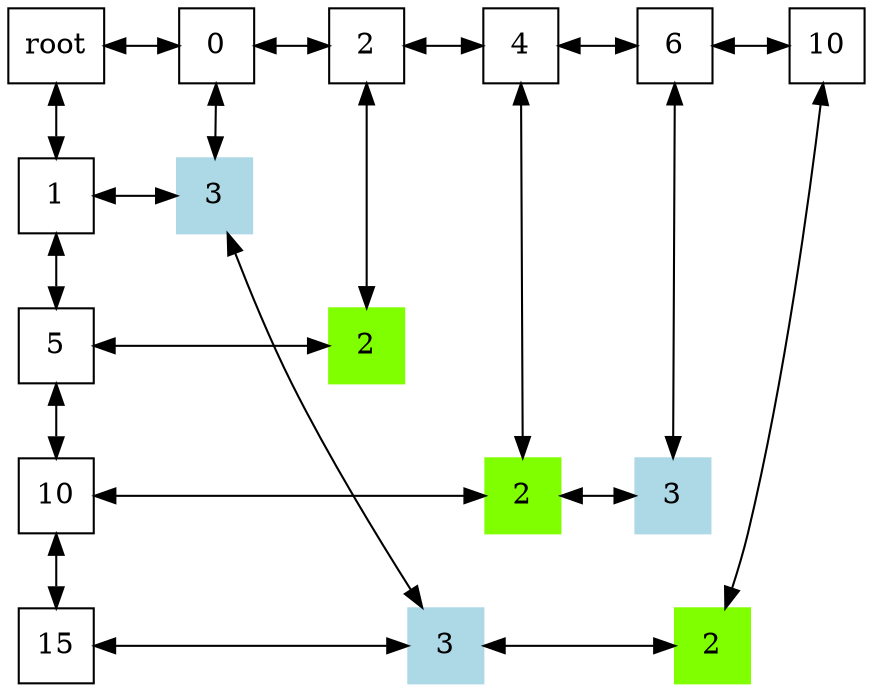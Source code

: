 digraph { 
 rankdir = TB; 
 node [shape=rectangle, height=0.5, width=0.5]; 
 graph[ nodesep = 0.5];
CH0[label="0"];
CH2[label="2"];
CH4[label="4"];
CH6[label="6"];
CH10[label="10"];

CV1 [label="1"];
CV5 [label="5"];
CV10 [label="10"];
CV15 [label="15"];

nodo001[label="3" style=filled color=lightblue];
nodo0015[label="3" style=filled color=lightblue];
nodo205[label="2" style=filled color=chartreuse];
nodo4010[label="2" style=filled color=chartreuse];
nodo6010[label="3" style=filled color=lightblue];
nodo10015[label="2" style=filled color=chartreuse];

root -> CH0[ dir=both];
CH0 -> CH2[ dir=both];
CH2 -> CH4[ dir=both];
CH4 -> CH6[ dir=both];
CH6 -> CH10[ dir=both];
root -> CV1[ dir=both];
CV1 -> CV5 [ dir=both];
CV5 -> CV10 [ dir=both];
CV10 -> CV15 [ dir=both];

CH0 -> nodo001 [ dir=both];
nodo001 -> nodo0015 [ dir=both];
CH2 -> nodo205 [ dir=both];
CH4 -> nodo4010 [ dir=both];
CH6 -> nodo6010 [ dir=both];
CH10 -> nodo10015 [ dir=both];

CV1 -> nodo001 [constraint=false, dir=both];
CV5 -> nodo205 [constraint=false, dir=both];
CV10 -> nodo4010 [constraint=false, dir=both];
nodo4010 -> nodo6010 [ dir=both];
CV15 -> nodo0015 [constraint=false, dir=both];
nodo0015 -> nodo10015 [ dir=both];

{ rank=same;root;CH0 ;CH2 ;CH4 ;CH6 ;CH10 ;}
{rank= same;CV1;nodo001;}
{rank= same;CV5;nodo205;}
{rank= same;CV10;nodo4010;nodo6010;}
{rank= same;CV15;nodo0015;nodo10015;}
}
